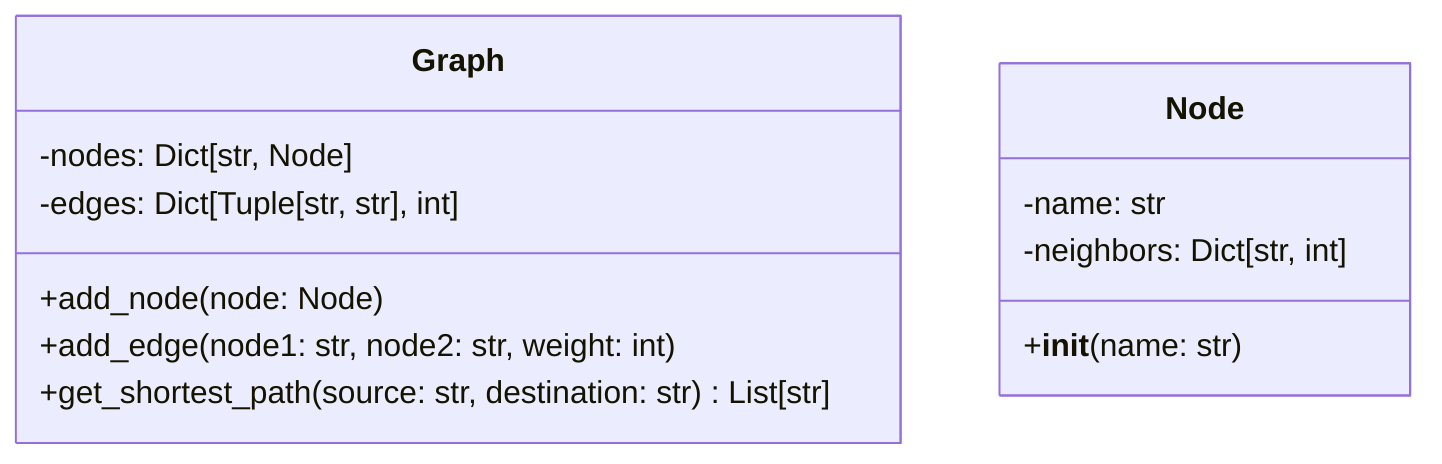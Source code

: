 classDiagram
    class Graph {
        -nodes: Dict[str, Node]
        -edges: Dict[Tuple[str, str], int]
        +add_node(node: Node)
        +add_edge(node1: str, node2: str, weight: int)
        +get_shortest_path(source: str, destination: str) List[str]
    }
    class Node {
        -name: str
        -neighbors: Dict[str, int]
        +__init__(name: str)
    }
